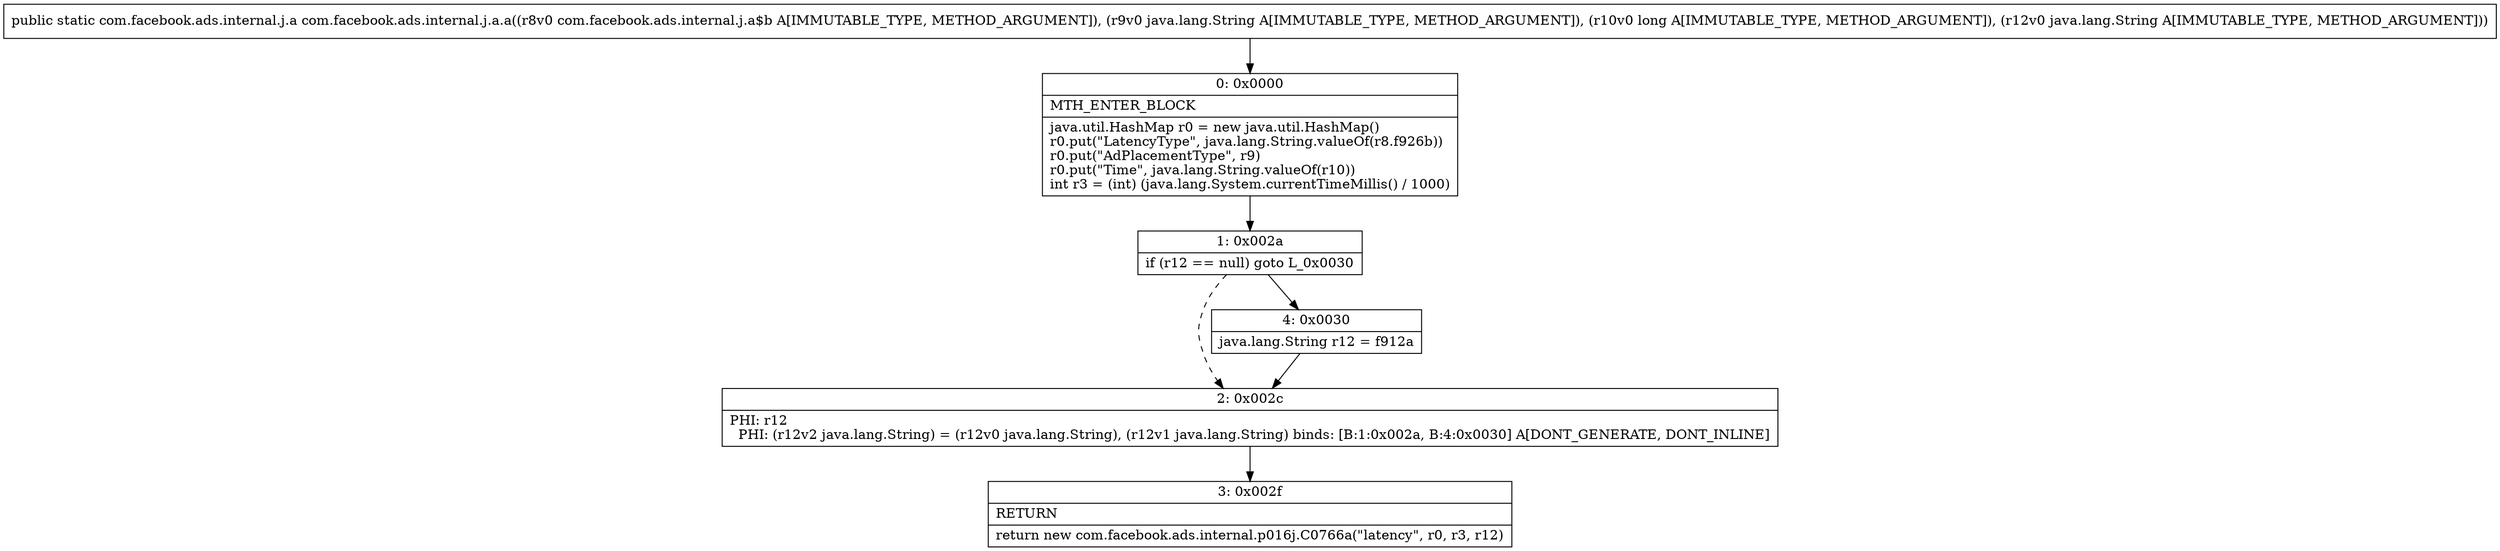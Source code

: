 digraph "CFG forcom.facebook.ads.internal.j.a.a(Lcom\/facebook\/ads\/internal\/j\/a$b;Ljava\/lang\/String;JLjava\/lang\/String;)Lcom\/facebook\/ads\/internal\/j\/a;" {
Node_0 [shape=record,label="{0\:\ 0x0000|MTH_ENTER_BLOCK\l|java.util.HashMap r0 = new java.util.HashMap()\lr0.put(\"LatencyType\", java.lang.String.valueOf(r8.f926b))\lr0.put(\"AdPlacementType\", r9)\lr0.put(\"Time\", java.lang.String.valueOf(r10))\lint r3 = (int) (java.lang.System.currentTimeMillis() \/ 1000)\l}"];
Node_1 [shape=record,label="{1\:\ 0x002a|if (r12 == null) goto L_0x0030\l}"];
Node_2 [shape=record,label="{2\:\ 0x002c|PHI: r12 \l  PHI: (r12v2 java.lang.String) = (r12v0 java.lang.String), (r12v1 java.lang.String) binds: [B:1:0x002a, B:4:0x0030] A[DONT_GENERATE, DONT_INLINE]\l}"];
Node_3 [shape=record,label="{3\:\ 0x002f|RETURN\l|return new com.facebook.ads.internal.p016j.C0766a(\"latency\", r0, r3, r12)\l}"];
Node_4 [shape=record,label="{4\:\ 0x0030|java.lang.String r12 = f912a\l}"];
MethodNode[shape=record,label="{public static com.facebook.ads.internal.j.a com.facebook.ads.internal.j.a.a((r8v0 com.facebook.ads.internal.j.a$b A[IMMUTABLE_TYPE, METHOD_ARGUMENT]), (r9v0 java.lang.String A[IMMUTABLE_TYPE, METHOD_ARGUMENT]), (r10v0 long A[IMMUTABLE_TYPE, METHOD_ARGUMENT]), (r12v0 java.lang.String A[IMMUTABLE_TYPE, METHOD_ARGUMENT])) }"];
MethodNode -> Node_0;
Node_0 -> Node_1;
Node_1 -> Node_2[style=dashed];
Node_1 -> Node_4;
Node_2 -> Node_3;
Node_4 -> Node_2;
}

